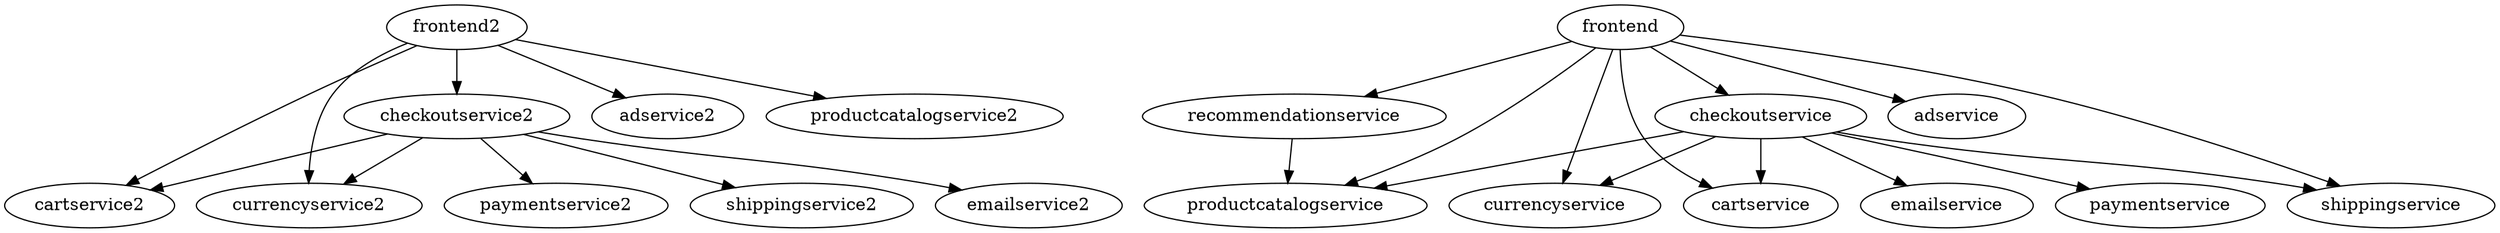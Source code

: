 strict digraph "Call Graph" {
	checkoutservice2 -> cartservice2
	frontend2 -> cartservice2
	subgraph "node-6" {
		label="node-6"
		color=blue
		color=lightgrey style=filled
		checkoutservice -> productcatalogservice
		frontend -> currencyservice
		checkoutservice -> cartservice
		frontend -> recommendationservice
		frontend -> recommendationservice
		frontend -> adservice
		frontend -> shippingservice
		frontend -> productcatalogservice
		frontend -> checkoutservice
		checkoutservice -> emailservice
		recommendationservice -> productcatalogservice
		checkoutservice -> emailservice
		checkoutservice -> currencyservice
		frontend -> productcatalogservice
		frontend -> recommendationservice
		checkoutservice2 -> currencyservice2
		checkoutservice -> currencyservice
		frontend -> shippingservice
		frontend -> currencyservice
		checkoutservice -> productcatalogservice
		frontend2 -> adservice2
		recommendationservice -> productcatalogservice
		frontend -> shippingservice
		frontend -> currencyservice
		checkoutservice -> productcatalogservice
		frontend -> productcatalogservice
		frontend -> cartservice
		frontend -> productcatalogservice
		frontend -> checkoutservice
		frontend -> currencyservice
		recommendationservice -> productcatalogservice
		checkoutservice -> shippingservice
		checkoutservice -> shippingservice
		frontend -> shippingservice
		checkoutservice -> paymentservice
		frontend -> currencyservice
		checkoutservice -> cartservice
		checkoutservice -> cartservice
		frontend -> currencyservice
		checkoutservice -> productcatalogservice
		checkoutservice -> cartservice
		frontend -> cartservice
		frontend -> recommendationservice
		frontend -> checkoutservice
		frontend -> recommendationservice
		frontend -> adservice
		checkoutservice -> emailservice
		recommendationservice -> productcatalogservice
		recommendationservice -> productcatalogservice
		checkoutservice -> currencyservice
		checkoutservice -> shippingservice
		checkoutservice -> paymentservice
		frontend2 -> checkoutservice2
		recommendationservice -> productcatalogservice
		frontend -> adservice
		frontend -> recommendationservice
		frontend -> checkoutservice
		frontend -> recommendationservice
		checkoutservice -> cartservice
		frontend2 -> currencyservice2
		checkoutservice -> shippingservice
		frontend -> shippingservice
		frontend -> recommendationservice
		checkoutservice -> paymentservice
		checkoutservice -> emailservice
		frontend -> adservice
		checkoutservice -> emailservice
		frontend -> cartservice
		frontend -> cartservice
		checkoutservice -> paymentservice
		frontend -> adservice
		checkoutservice -> currencyservice
		frontend -> productcatalogservice
		checkoutservice -> productcatalogservice
		checkoutservice2 -> paymentservice2
		checkoutservice -> shippingservice
		checkoutservice2 -> shippingservice2
		frontend -> productcatalogservice
		frontend -> checkoutservice
		checkoutservice -> paymentservice
		frontend -> shippingservice
		frontend -> checkoutservice
		checkoutservice -> cartservice
		checkoutservice -> emailservice
		checkoutservice -> cartservice
		recommendationservice -> productcatalogservice
		checkoutservice -> currencyservice
		frontend2 -> productcatalogservice2
		frontend -> shippingservice
		frontend -> cartservice
		frontend -> checkoutservice
		checkoutservice -> shippingservice
		checkoutservice -> productcatalogservice
		frontend -> productcatalogservice
		frontend -> checkoutservice
		recommendationservice -> productcatalogservice
		checkoutservice -> paymentservice
		checkoutservice -> cartservice
		checkoutservice -> cartservice
		frontend -> productcatalogservice
		checkoutservice -> shippingservice
		checkoutservice -> emailservice
		checkoutservice -> paymentservice
		recommendationservice -> productcatalogservice
		checkoutservice -> currencyservice
		checkoutservice -> productcatalogservice
		frontend -> currencyservice
		frontend -> shippingservice
		frontend -> currencyservice
		frontend -> adservice
		checkoutservice -> productcatalogservice
		frontend -> adservice
		checkoutservice -> productcatalogservice
		frontend -> productcatalogservice
		frontend -> cartservice
		frontend -> cartservice
		frontend -> recommendationservice
		checkoutservice -> shippingservice
		checkoutservice2 -> emailservice2
		frontend -> adservice
		frontend -> shippingservice
		checkoutservice -> paymentservice
		checkoutservice -> emailservice
		checkoutservice -> emailservice
		checkoutservice -> shippingservice
		checkoutservice -> paymentservice
		frontend -> adservice
		checkoutservice -> currencyservice
		frontend -> cartservice
		checkoutservice -> currencyservice
		frontend -> cartservice
		frontend -> checkoutservice
		checkoutservice -> currencyservice
		frontend -> currencyservice
	}
	subgraph "node-5" {
		label="node-5"
		color=blue
		color=lightgrey style=filled
	}
}
